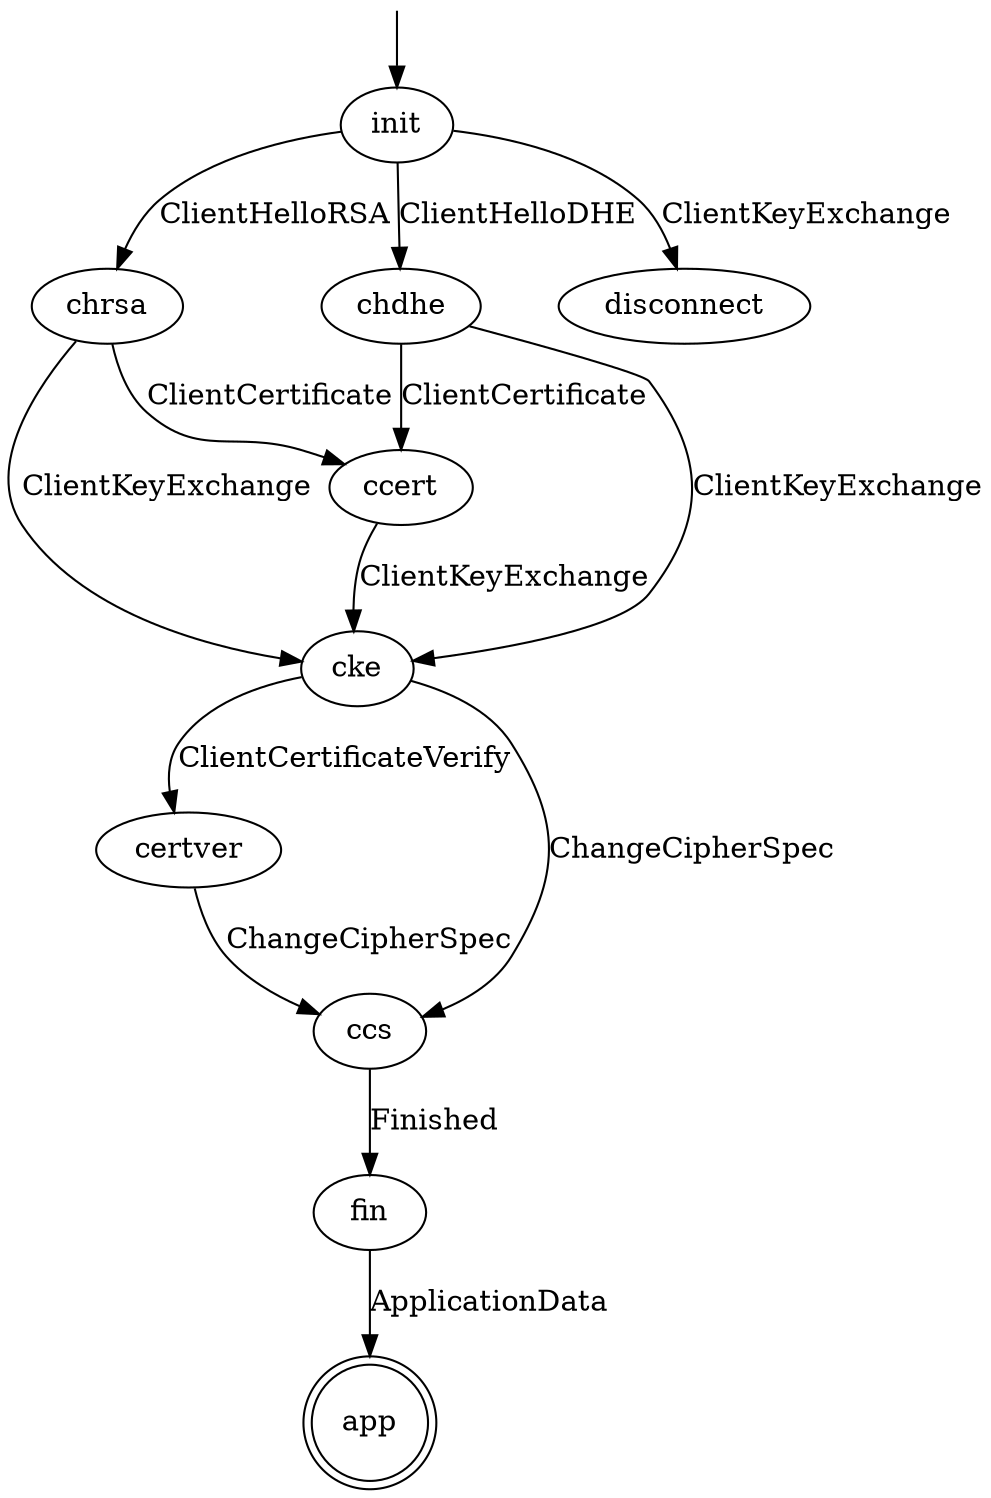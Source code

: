digraph G {
    /*
    
      ClientHello                  -------->
                                                      ServerHello
                                                     Certificate*
                                               ServerKeyExchange*
                                              CertificateRequest*
                                   <--------      ServerHelloDone
      Certificate*
      ClientKeyExchange
      CertificateVerify*
      [ChangeCipherSpec]
      Finished                     -------->
                                               [ChangeCipherSpec]
                                   <--------             Finished
      Application Data             <------->     Application Data
      */
label=""
app [shape="doublecircle"]

init -> chrsa [label="ClientHelloRSA"]
init -> chdhe [label="ClientHelloDHE"]
init -> disconnect [label="ClientKeyExchange"]

chrsa -> cke [label="ClientKeyExchange"]
chrsa -> ccert [label="ClientCertificate"]
chdhe -> cke [label="ClientKeyExchange"]
chdhe -> ccert [label="ClientCertificate"]
ccert -> cke [label="ClientKeyExchange"]

cke -> certver [label="ClientCertificateVerify"]
cke -> ccs [label="ChangeCipherSpec"]

certver -> ccs [label="ChangeCipherSpec"]

ccs -> fin [label="Finished"]
fin -> app [label="ApplicationData"]

__start0 [label="" shape="none" width="0" height="0"];
__start0 -> init;
}